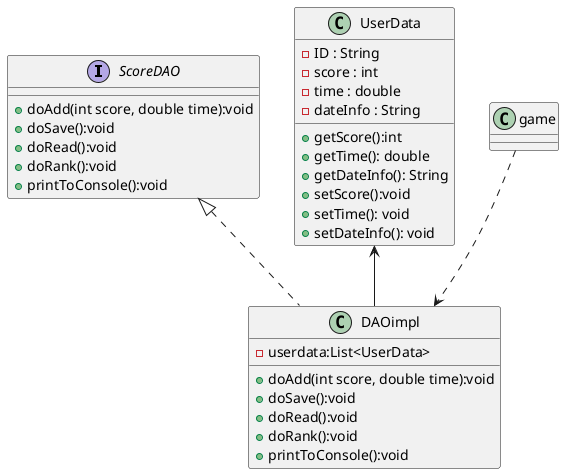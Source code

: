 @startuml
'https://plantuml.com/class-diagram



interface ScoreDAO{
    + doAdd(int score, double time):void
    + doSave():void
    + doRead():void
    + doRank():void
    + printToConsole():void

}



ScoreDAO <|.. DAOimpl
UserData <-- DAOimpl
game ..> DAOimpl



class DAOimpl {
    - userdata:List<UserData>
    + doAdd(int score, double time):void
    + doSave():void
    + doRead():void
    + doRank():void
    + printToConsole():void

}

class UserData{
    - ID : String
    - score : int
    - time : double
    - dateInfo : String
    + getScore():int
    + getTime(): double
    + getDateInfo(): String
    + setScore():void
    + setTime(): void
    + setDateInfo(): void
}

@enduml
